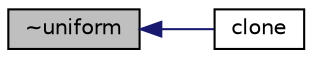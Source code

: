 digraph "~uniform"
{
  bgcolor="transparent";
  edge [fontname="Helvetica",fontsize="10",labelfontname="Helvetica",labelfontsize="10"];
  node [fontname="Helvetica",fontsize="10",shape=record];
  rankdir="LR";
  Node6 [label="~uniform",height=0.2,width=0.4,color="black", fillcolor="grey75", style="filled", fontcolor="black"];
  Node6 -> Node7 [dir="back",color="midnightblue",fontsize="10",style="solid",fontname="Helvetica"];
  Node7 [label="clone",height=0.2,width=0.4,color="black",URL="$a24793.html#a21164a3ff1c6fcc4219312d16afa9c90",tooltip="Construct and return a clone. "];
}
